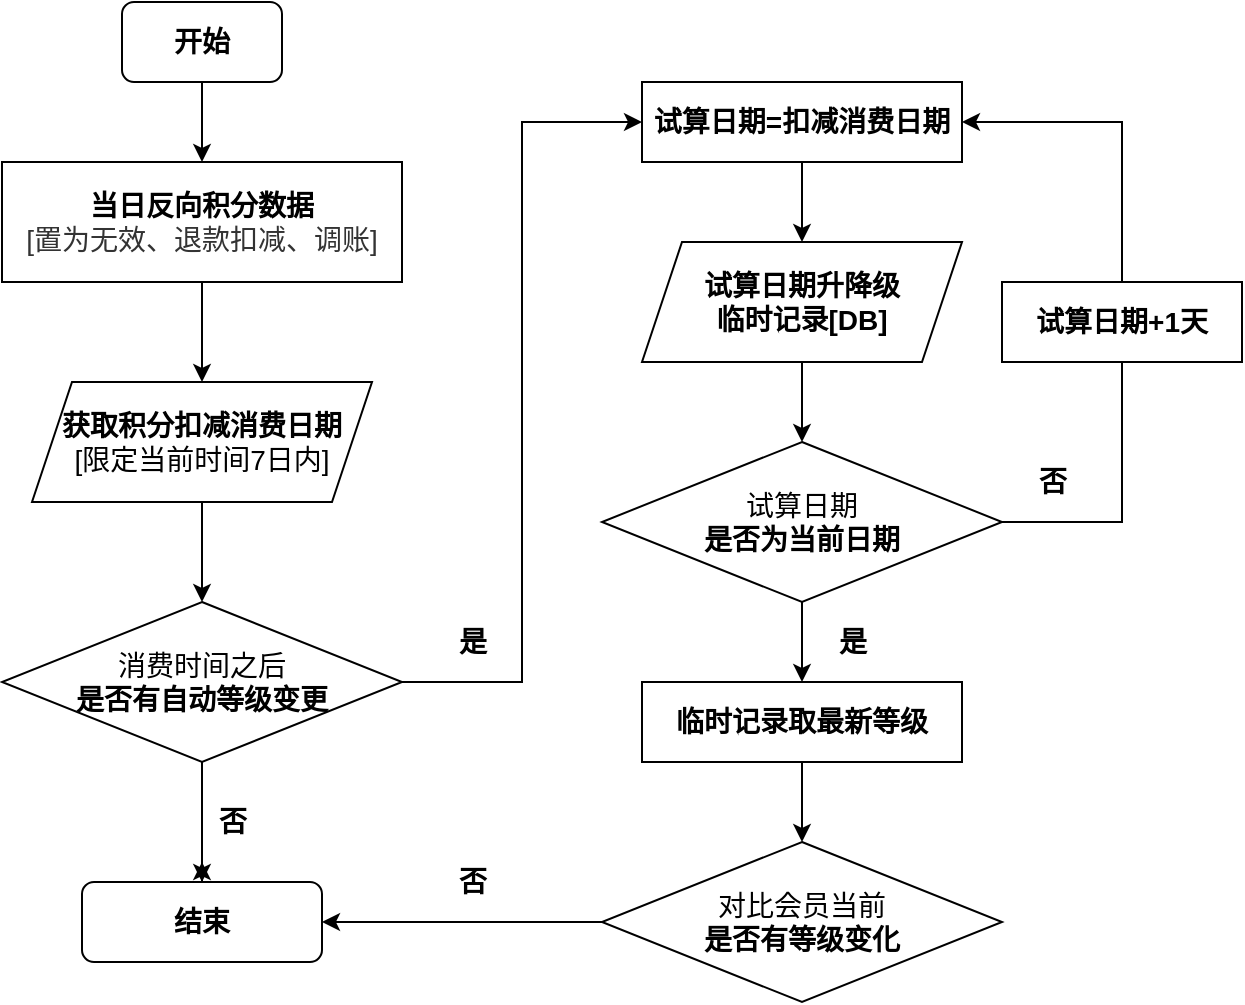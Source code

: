 <mxfile version="14.1.2" type="github">
  <diagram id="gUxt7FaEf-Kk89n041io" name="Page-1">
    <mxGraphModel dx="1185" dy="635" grid="1" gridSize="10" guides="1" tooltips="1" connect="1" arrows="1" fold="1" page="1" pageScale="1" pageWidth="827" pageHeight="1169" math="0" shadow="0">
      <root>
        <mxCell id="0" />
        <mxCell id="1" parent="0" />
        <mxCell id="G0XDKm17rJ_6QTCPzixr-4" style="edgeStyle=orthogonalEdgeStyle;rounded=0;orthogonalLoop=1;jettySize=auto;html=1;exitX=0.5;exitY=1;exitDx=0;exitDy=0;entryX=0.5;entryY=0;entryDx=0;entryDy=0;" edge="1" parent="1" source="G0XDKm17rJ_6QTCPzixr-1" target="G0XDKm17rJ_6QTCPzixr-2">
          <mxGeometry relative="1" as="geometry" />
        </mxCell>
        <mxCell id="G0XDKm17rJ_6QTCPzixr-1" value="&lt;font style=&quot;font-size: 14px&quot;&gt;&lt;b&gt;开始&lt;/b&gt;&lt;/font&gt;" style="rounded=1;whiteSpace=wrap;html=1;" vertex="1" parent="1">
          <mxGeometry x="100" y="40" width="80" height="40" as="geometry" />
        </mxCell>
        <mxCell id="G0XDKm17rJ_6QTCPzixr-7" style="edgeStyle=orthogonalEdgeStyle;rounded=0;orthogonalLoop=1;jettySize=auto;html=1;exitX=0.5;exitY=1;exitDx=0;exitDy=0;entryX=0.5;entryY=0;entryDx=0;entryDy=0;" edge="1" parent="1" source="G0XDKm17rJ_6QTCPzixr-2" target="G0XDKm17rJ_6QTCPzixr-5">
          <mxGeometry relative="1" as="geometry" />
        </mxCell>
        <mxCell id="G0XDKm17rJ_6QTCPzixr-2" value="&lt;font style=&quot;font-size: 14px&quot;&gt;&lt;b&gt;当日反向积分数据&lt;/b&gt;&lt;br&gt;&lt;span style=&quot;color: rgb(51 , 51 , 51) ; font-family: &amp;#34;arial normal&amp;#34; , &amp;#34;arial&amp;#34;&quot;&gt;[置为无效、退款扣减、调账]&lt;/span&gt;&lt;/font&gt;" style="rounded=0;whiteSpace=wrap;html=1;align=center;" vertex="1" parent="1">
          <mxGeometry x="40" y="120" width="200" height="60" as="geometry" />
        </mxCell>
        <mxCell id="G0XDKm17rJ_6QTCPzixr-9" style="edgeStyle=orthogonalEdgeStyle;rounded=0;orthogonalLoop=1;jettySize=auto;html=1;exitX=0.5;exitY=1;exitDx=0;exitDy=0;entryX=0.5;entryY=0;entryDx=0;entryDy=0;" edge="1" parent="1" source="G0XDKm17rJ_6QTCPzixr-5" target="G0XDKm17rJ_6QTCPzixr-8">
          <mxGeometry relative="1" as="geometry" />
        </mxCell>
        <mxCell id="G0XDKm17rJ_6QTCPzixr-5" value="&lt;font style=&quot;font-size: 14px&quot;&gt;&lt;b&gt;获取积分扣减消费&lt;/b&gt;&lt;b style=&quot;font-size: 12px&quot;&gt;&lt;font style=&quot;font-size: 14px&quot;&gt;日期&lt;/font&gt;&lt;/b&gt;&lt;br&gt;[限定当前时间7日内]&lt;br&gt;&lt;/font&gt;" style="shape=parallelogram;perimeter=parallelogramPerimeter;whiteSpace=wrap;html=1;fixedSize=1;" vertex="1" parent="1">
          <mxGeometry x="55" y="230" width="170" height="60" as="geometry" />
        </mxCell>
        <mxCell id="G0XDKm17rJ_6QTCPzixr-16" style="edgeStyle=orthogonalEdgeStyle;rounded=0;orthogonalLoop=1;jettySize=auto;html=1;entryX=0.5;entryY=0;entryDx=0;entryDy=0;" edge="1" parent="1" source="G0XDKm17rJ_6QTCPzixr-8" target="G0XDKm17rJ_6QTCPzixr-10">
          <mxGeometry relative="1" as="geometry" />
        </mxCell>
        <mxCell id="G0XDKm17rJ_6QTCPzixr-20" style="edgeStyle=orthogonalEdgeStyle;rounded=0;orthogonalLoop=1;jettySize=auto;html=1;entryX=0;entryY=0.5;entryDx=0;entryDy=0;" edge="1" parent="1" source="G0XDKm17rJ_6QTCPzixr-8" target="G0XDKm17rJ_6QTCPzixr-19">
          <mxGeometry relative="1" as="geometry" />
        </mxCell>
        <mxCell id="G0XDKm17rJ_6QTCPzixr-8" value="&lt;font style=&quot;font-size: 14px&quot;&gt;消费时间之后&lt;br&gt;&lt;b&gt;是否有自动等级变更&lt;/b&gt;&lt;/font&gt;" style="rhombus;whiteSpace=wrap;html=1;" vertex="1" parent="1">
          <mxGeometry x="40" y="340" width="200" height="80" as="geometry" />
        </mxCell>
        <mxCell id="G0XDKm17rJ_6QTCPzixr-18" style="edgeStyle=orthogonalEdgeStyle;rounded=0;orthogonalLoop=1;jettySize=auto;html=1;exitX=0.5;exitY=0;exitDx=0;exitDy=0;" edge="1" parent="1" source="G0XDKm17rJ_6QTCPzixr-10">
          <mxGeometry relative="1" as="geometry">
            <mxPoint x="140" y="470" as="targetPoint" />
          </mxGeometry>
        </mxCell>
        <mxCell id="G0XDKm17rJ_6QTCPzixr-10" value="&lt;font style=&quot;font-size: 14px&quot;&gt;&lt;b&gt;结束&lt;/b&gt;&lt;/font&gt;" style="rounded=1;whiteSpace=wrap;html=1;" vertex="1" parent="1">
          <mxGeometry x="80" y="480" width="120" height="40" as="geometry" />
        </mxCell>
        <mxCell id="G0XDKm17rJ_6QTCPzixr-17" value="&lt;font style=&quot;font-size: 14px&quot;&gt;&lt;b style=&quot;line-height: 120%&quot;&gt;否&lt;/b&gt;&lt;/font&gt;" style="text;html=1;resizable=0;autosize=1;align=center;verticalAlign=middle;points=[];fillColor=none;strokeColor=none;rounded=0;" vertex="1" parent="1">
          <mxGeometry x="140" y="440" width="30" height="20" as="geometry" />
        </mxCell>
        <mxCell id="G0XDKm17rJ_6QTCPzixr-23" style="edgeStyle=orthogonalEdgeStyle;rounded=0;orthogonalLoop=1;jettySize=auto;html=1;entryX=0.5;entryY=0;entryDx=0;entryDy=0;" edge="1" parent="1" source="G0XDKm17rJ_6QTCPzixr-19" target="G0XDKm17rJ_6QTCPzixr-22">
          <mxGeometry relative="1" as="geometry" />
        </mxCell>
        <mxCell id="G0XDKm17rJ_6QTCPzixr-19" value="&lt;b&gt;&lt;font style=&quot;font-size: 14px&quot;&gt;试算日期=扣减消费日期&lt;/font&gt;&lt;/b&gt;" style="rounded=0;whiteSpace=wrap;html=1;" vertex="1" parent="1">
          <mxGeometry x="360" y="80" width="160" height="40" as="geometry" />
        </mxCell>
        <mxCell id="G0XDKm17rJ_6QTCPzixr-21" value="&lt;font style=&quot;font-size: 14px&quot;&gt;&lt;b style=&quot;line-height: 120%&quot;&gt;是&lt;/b&gt;&lt;/font&gt;" style="text;html=1;resizable=0;autosize=1;align=center;verticalAlign=middle;points=[];fillColor=none;strokeColor=none;rounded=0;" vertex="1" parent="1">
          <mxGeometry x="260" y="350" width="30" height="20" as="geometry" />
        </mxCell>
        <mxCell id="G0XDKm17rJ_6QTCPzixr-25" style="edgeStyle=orthogonalEdgeStyle;rounded=0;orthogonalLoop=1;jettySize=auto;html=1;exitX=0.5;exitY=1;exitDx=0;exitDy=0;entryX=0.5;entryY=0;entryDx=0;entryDy=0;" edge="1" parent="1" source="G0XDKm17rJ_6QTCPzixr-22" target="G0XDKm17rJ_6QTCPzixr-24">
          <mxGeometry relative="1" as="geometry" />
        </mxCell>
        <mxCell id="G0XDKm17rJ_6QTCPzixr-22" value="&lt;b&gt;&lt;font style=&quot;font-size: 14px&quot;&gt;试算日期升降级&lt;br&gt;临时&lt;/font&gt;&lt;/b&gt;&lt;b&gt;&lt;font style=&quot;font-size: 14px&quot;&gt;记录[DB]&lt;/font&gt;&lt;/b&gt;" style="shape=parallelogram;perimeter=parallelogramPerimeter;whiteSpace=wrap;html=1;fixedSize=1;" vertex="1" parent="1">
          <mxGeometry x="360" y="160" width="160" height="60" as="geometry" />
        </mxCell>
        <mxCell id="G0XDKm17rJ_6QTCPzixr-26" style="edgeStyle=orthogonalEdgeStyle;rounded=0;orthogonalLoop=1;jettySize=auto;html=1;entryX=1;entryY=0.5;entryDx=0;entryDy=0;exitX=1;exitY=0.5;exitDx=0;exitDy=0;" edge="1" parent="1" source="G0XDKm17rJ_6QTCPzixr-24" target="G0XDKm17rJ_6QTCPzixr-19">
          <mxGeometry relative="1" as="geometry">
            <Array as="points">
              <mxPoint x="600" y="300" />
              <mxPoint x="600" y="100" />
            </Array>
          </mxGeometry>
        </mxCell>
        <mxCell id="G0XDKm17rJ_6QTCPzixr-30" style="edgeStyle=orthogonalEdgeStyle;rounded=0;orthogonalLoop=1;jettySize=auto;html=1;entryX=0.5;entryY=0;entryDx=0;entryDy=0;" edge="1" parent="1" source="G0XDKm17rJ_6QTCPzixr-24" target="G0XDKm17rJ_6QTCPzixr-29">
          <mxGeometry relative="1" as="geometry" />
        </mxCell>
        <mxCell id="G0XDKm17rJ_6QTCPzixr-24" value="&lt;font style=&quot;font-size: 14px&quot;&gt;试算日期&lt;br&gt;&lt;b&gt;是否为当前日期&lt;/b&gt;&lt;/font&gt;" style="rhombus;whiteSpace=wrap;html=1;" vertex="1" parent="1">
          <mxGeometry x="340" y="260" width="200" height="80" as="geometry" />
        </mxCell>
        <mxCell id="G0XDKm17rJ_6QTCPzixr-27" value="&lt;font style=&quot;font-size: 14px&quot;&gt;&lt;b style=&quot;line-height: 120%&quot;&gt;否&lt;/b&gt;&lt;/font&gt;" style="text;html=1;resizable=0;autosize=1;align=center;verticalAlign=middle;points=[];fillColor=none;strokeColor=none;rounded=0;" vertex="1" parent="1">
          <mxGeometry x="550" y="270" width="30" height="20" as="geometry" />
        </mxCell>
        <mxCell id="G0XDKm17rJ_6QTCPzixr-28" value="&lt;b&gt;&lt;font style=&quot;font-size: 14px&quot;&gt;试算日期+1天&lt;/font&gt;&lt;/b&gt;" style="rounded=0;whiteSpace=wrap;html=1;" vertex="1" parent="1">
          <mxGeometry x="540" y="180" width="120" height="40" as="geometry" />
        </mxCell>
        <mxCell id="G0XDKm17rJ_6QTCPzixr-33" style="edgeStyle=orthogonalEdgeStyle;rounded=0;orthogonalLoop=1;jettySize=auto;html=1;exitX=0.5;exitY=1;exitDx=0;exitDy=0;" edge="1" parent="1" source="G0XDKm17rJ_6QTCPzixr-29" target="G0XDKm17rJ_6QTCPzixr-32">
          <mxGeometry relative="1" as="geometry" />
        </mxCell>
        <mxCell id="G0XDKm17rJ_6QTCPzixr-29" value="&lt;b&gt;&lt;font style=&quot;font-size: 14px&quot;&gt;临时记录取最新等级&lt;/font&gt;&lt;/b&gt;" style="rounded=0;whiteSpace=wrap;html=1;" vertex="1" parent="1">
          <mxGeometry x="360" y="380" width="160" height="40" as="geometry" />
        </mxCell>
        <mxCell id="G0XDKm17rJ_6QTCPzixr-31" value="&lt;font style=&quot;font-size: 14px&quot;&gt;&lt;b style=&quot;line-height: 120%&quot;&gt;是&lt;/b&gt;&lt;/font&gt;" style="text;html=1;resizable=0;autosize=1;align=center;verticalAlign=middle;points=[];fillColor=none;strokeColor=none;rounded=0;" vertex="1" parent="1">
          <mxGeometry x="450" y="350" width="30" height="20" as="geometry" />
        </mxCell>
        <mxCell id="G0XDKm17rJ_6QTCPzixr-35" style="edgeStyle=orthogonalEdgeStyle;rounded=0;orthogonalLoop=1;jettySize=auto;html=1;exitX=0;exitY=0.5;exitDx=0;exitDy=0;entryX=1;entryY=0.5;entryDx=0;entryDy=0;" edge="1" parent="1" source="G0XDKm17rJ_6QTCPzixr-32" target="G0XDKm17rJ_6QTCPzixr-10">
          <mxGeometry relative="1" as="geometry" />
        </mxCell>
        <mxCell id="G0XDKm17rJ_6QTCPzixr-32" value="&lt;span style=&quot;font-size: 14px&quot;&gt;对比&lt;/span&gt;&lt;span style=&quot;font-size: 14px&quot;&gt;会员当前&lt;br&gt;&lt;b&gt;是否有等级变化&lt;/b&gt;&lt;br&gt;&lt;/span&gt;" style="rhombus;whiteSpace=wrap;html=1;" vertex="1" parent="1">
          <mxGeometry x="340" y="460" width="200" height="80" as="geometry" />
        </mxCell>
        <mxCell id="G0XDKm17rJ_6QTCPzixr-34" value="&lt;font style=&quot;font-size: 14px&quot;&gt;&lt;b style=&quot;line-height: 120%&quot;&gt;否&lt;/b&gt;&lt;/font&gt;" style="text;html=1;resizable=0;autosize=1;align=center;verticalAlign=middle;points=[];fillColor=none;strokeColor=none;rounded=0;" vertex="1" parent="1">
          <mxGeometry x="260" y="470" width="30" height="20" as="geometry" />
        </mxCell>
      </root>
    </mxGraphModel>
  </diagram>
</mxfile>
